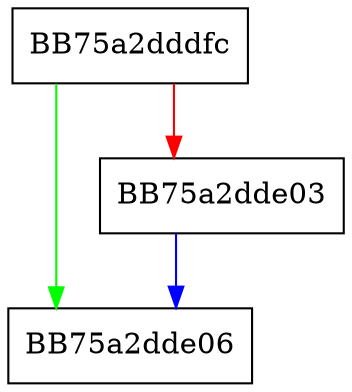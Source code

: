 digraph c_str {
  node [shape="box"];
  graph [splines=ortho];
  BB75a2dddfc -> BB75a2dde06 [color="green"];
  BB75a2dddfc -> BB75a2dde03 [color="red"];
  BB75a2dde03 -> BB75a2dde06 [color="blue"];
}